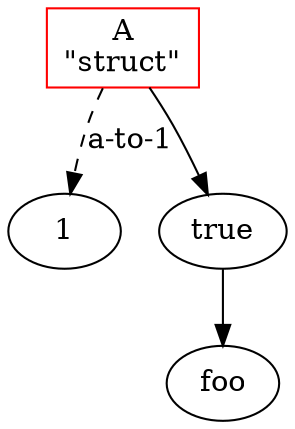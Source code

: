 digraph g{
"A
\"struct\""  [ color = "#ff0000", shape = "box" ];
"A
\"struct\"" -> "1"  [ style = "dashed", label = "a-to-1" ];
"A
\"struct\"" -> "true" ;
"true" -> "foo" ;
}
